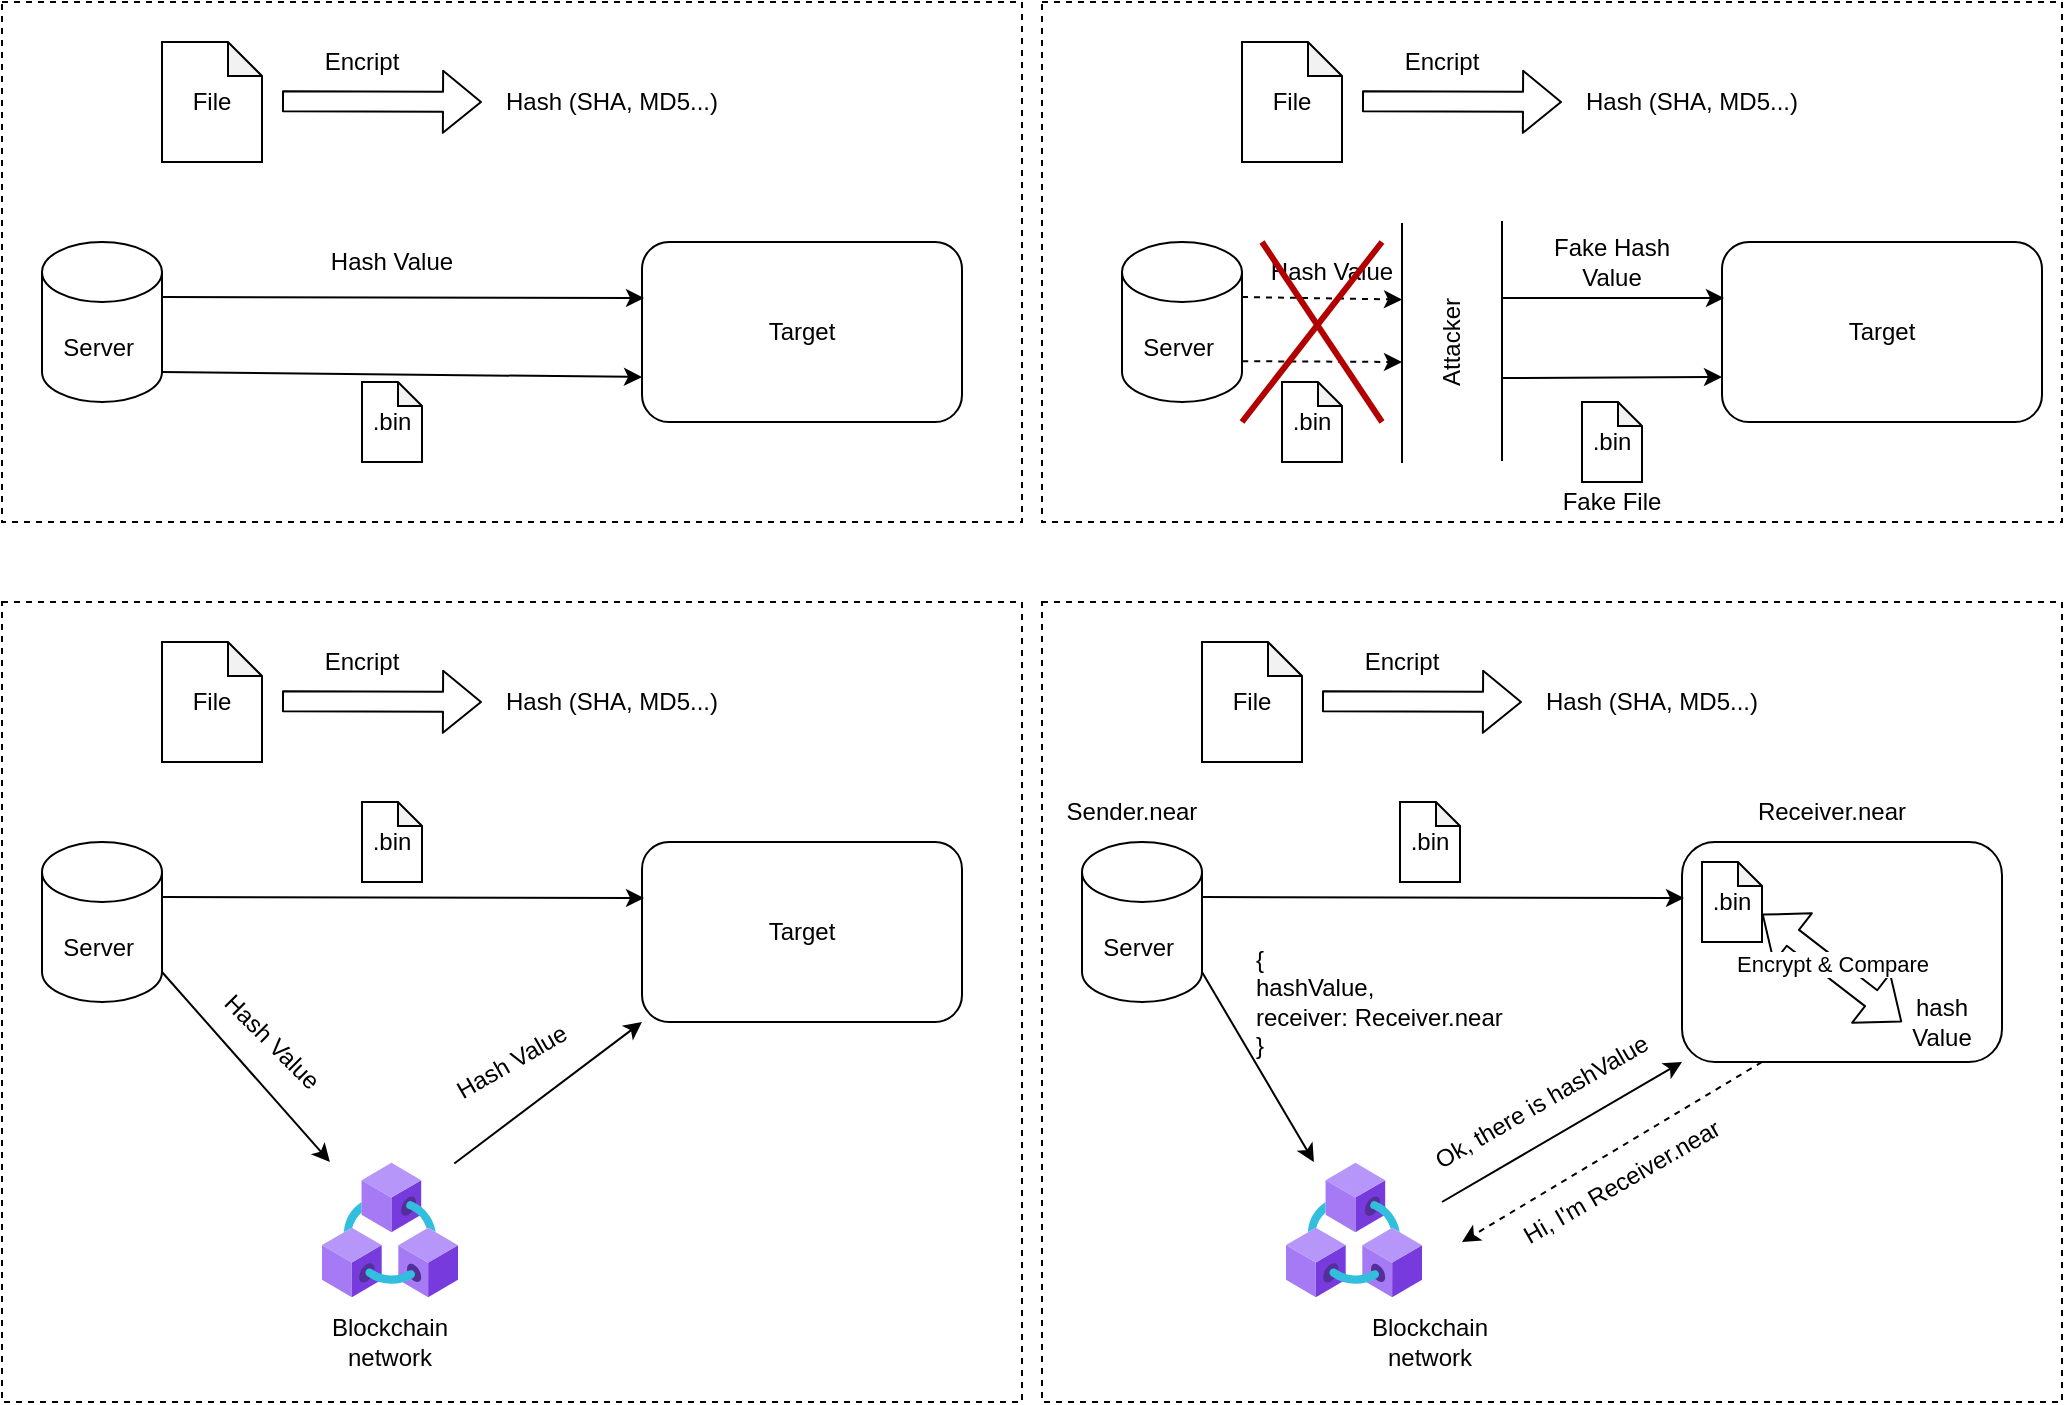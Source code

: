 <mxfile>
    <diagram id="CNYOICR5-T7-bnr1as0Z" name="Page-1">
        <mxGraphModel dx="1145" dy="658" grid="1" gridSize="10" guides="1" tooltips="1" connect="1" arrows="1" fold="1" page="1" pageScale="1" pageWidth="1100" pageHeight="850" math="0" shadow="0">
            <root>
                <mxCell id="0"/>
                <mxCell id="1" parent="0"/>
                <mxCell id="2" value="File" style="shape=note;whiteSpace=wrap;html=1;backgroundOutline=1;darkOpacity=0.05;size=17;" vertex="1" parent="1">
                    <mxGeometry x="110" y="50" width="50" height="60" as="geometry"/>
                </mxCell>
                <mxCell id="3" value="" style="shape=flexArrow;endArrow=classic;html=1;" edge="1" parent="1">
                    <mxGeometry width="50" height="50" relative="1" as="geometry">
                        <mxPoint x="170" y="79.58" as="sourcePoint"/>
                        <mxPoint x="270" y="80" as="targetPoint"/>
                    </mxGeometry>
                </mxCell>
                <mxCell id="4" value="Hash (SHA, MD5...)" style="text;html=1;strokeColor=none;fillColor=none;align=center;verticalAlign=middle;whiteSpace=wrap;rounded=0;" vertex="1" parent="1">
                    <mxGeometry x="280" y="70" width="110" height="20" as="geometry"/>
                </mxCell>
                <mxCell id="5" value="Encript" style="text;html=1;strokeColor=none;fillColor=none;align=center;verticalAlign=middle;whiteSpace=wrap;rounded=0;" vertex="1" parent="1">
                    <mxGeometry x="190" y="50" width="40" height="20" as="geometry"/>
                </mxCell>
                <mxCell id="6" value="Server&amp;nbsp;" style="shape=cylinder3;whiteSpace=wrap;html=1;boundedLbl=1;backgroundOutline=1;size=15;" vertex="1" parent="1">
                    <mxGeometry x="50" y="150" width="60" height="80" as="geometry"/>
                </mxCell>
                <mxCell id="7" value="Target" style="rounded=1;whiteSpace=wrap;html=1;" vertex="1" parent="1">
                    <mxGeometry x="350" y="150" width="160" height="90" as="geometry"/>
                </mxCell>
                <mxCell id="8" value="" style="endArrow=classic;html=1;entryX=0;entryY=0.75;entryDx=0;entryDy=0;exitX=1;exitY=1;exitDx=0;exitDy=-15;exitPerimeter=0;" edge="1" parent="1" source="6" target="7">
                    <mxGeometry width="50" height="50" relative="1" as="geometry">
                        <mxPoint x="130" y="260" as="sourcePoint"/>
                        <mxPoint x="180" y="210" as="targetPoint"/>
                    </mxGeometry>
                </mxCell>
                <mxCell id="9" value="" style="endArrow=classic;html=1;exitX=1;exitY=0;exitDx=0;exitDy=27.5;exitPerimeter=0;" edge="1" parent="1" source="6">
                    <mxGeometry width="50" height="50" relative="1" as="geometry">
                        <mxPoint x="130" y="260" as="sourcePoint"/>
                        <mxPoint x="351" y="178" as="targetPoint"/>
                    </mxGeometry>
                </mxCell>
                <mxCell id="10" value="Hash Value" style="text;html=1;strokeColor=none;fillColor=none;align=center;verticalAlign=middle;whiteSpace=wrap;rounded=0;" vertex="1" parent="1">
                    <mxGeometry x="180" y="150" width="90" height="20" as="geometry"/>
                </mxCell>
                <mxCell id="11" value=".bin" style="shape=note;whiteSpace=wrap;html=1;backgroundOutline=1;darkOpacity=0.05;size=12;" vertex="1" parent="1">
                    <mxGeometry x="210" y="220" width="30" height="40" as="geometry"/>
                </mxCell>
                <mxCell id="12" value="File" style="shape=note;whiteSpace=wrap;html=1;backgroundOutline=1;darkOpacity=0.05;size=17;" vertex="1" parent="1">
                    <mxGeometry x="110" y="350" width="50" height="60" as="geometry"/>
                </mxCell>
                <mxCell id="13" value="" style="shape=flexArrow;endArrow=classic;html=1;" edge="1" parent="1">
                    <mxGeometry width="50" height="50" relative="1" as="geometry">
                        <mxPoint x="170" y="379.58" as="sourcePoint"/>
                        <mxPoint x="270" y="380" as="targetPoint"/>
                    </mxGeometry>
                </mxCell>
                <mxCell id="14" value="Hash (SHA, MD5...)" style="text;html=1;strokeColor=none;fillColor=none;align=center;verticalAlign=middle;whiteSpace=wrap;rounded=0;" vertex="1" parent="1">
                    <mxGeometry x="280" y="370" width="110" height="20" as="geometry"/>
                </mxCell>
                <mxCell id="15" value="Encript" style="text;html=1;strokeColor=none;fillColor=none;align=center;verticalAlign=middle;whiteSpace=wrap;rounded=0;" vertex="1" parent="1">
                    <mxGeometry x="190" y="350" width="40" height="20" as="geometry"/>
                </mxCell>
                <mxCell id="16" value="Server&amp;nbsp;" style="shape=cylinder3;whiteSpace=wrap;html=1;boundedLbl=1;backgroundOutline=1;size=15;" vertex="1" parent="1">
                    <mxGeometry x="50" y="450" width="60" height="80" as="geometry"/>
                </mxCell>
                <mxCell id="17" value="Target" style="rounded=1;whiteSpace=wrap;html=1;" vertex="1" parent="1">
                    <mxGeometry x="350" y="450" width="160" height="90" as="geometry"/>
                </mxCell>
                <mxCell id="18" value="" style="endArrow=classic;html=1;exitX=1;exitY=1;exitDx=0;exitDy=-15;exitPerimeter=0;" edge="1" parent="1" source="16" target="23">
                    <mxGeometry width="50" height="50" relative="1" as="geometry">
                        <mxPoint x="130" y="560" as="sourcePoint"/>
                        <mxPoint x="180" y="510" as="targetPoint"/>
                    </mxGeometry>
                </mxCell>
                <mxCell id="19" value="" style="endArrow=classic;html=1;exitX=1;exitY=0;exitDx=0;exitDy=27.5;exitPerimeter=0;" edge="1" parent="1" source="16">
                    <mxGeometry width="50" height="50" relative="1" as="geometry">
                        <mxPoint x="130" y="560" as="sourcePoint"/>
                        <mxPoint x="351" y="478" as="targetPoint"/>
                    </mxGeometry>
                </mxCell>
                <mxCell id="21" value=".bin" style="shape=note;whiteSpace=wrap;html=1;backgroundOutline=1;darkOpacity=0.05;size=12;" vertex="1" parent="1">
                    <mxGeometry x="210" y="430" width="30" height="40" as="geometry"/>
                </mxCell>
                <mxCell id="23" value="" style="aspect=fixed;html=1;points=[];align=center;image;fontSize=12;image=img/lib/azure2/blockchain/Azure_Blockchain_Service.svg;" vertex="1" parent="1">
                    <mxGeometry x="190" y="610" width="68" height="68" as="geometry"/>
                </mxCell>
                <mxCell id="24" value="" style="endArrow=classic;html=1;exitX=0.973;exitY=0.011;exitDx=0;exitDy=0;exitPerimeter=0;entryX=0;entryY=1;entryDx=0;entryDy=0;" edge="1" parent="1" source="23" target="17">
                    <mxGeometry width="50" height="50" relative="1" as="geometry">
                        <mxPoint x="210" y="630" as="sourcePoint"/>
                        <mxPoint x="260" y="580" as="targetPoint"/>
                    </mxGeometry>
                </mxCell>
                <mxCell id="25" value="Hash Value" style="text;html=1;strokeColor=none;fillColor=none;align=center;verticalAlign=middle;whiteSpace=wrap;rounded=0;rotation=45;" vertex="1" parent="1">
                    <mxGeometry x="120" y="540" width="90" height="20" as="geometry"/>
                </mxCell>
                <mxCell id="26" value="Hash Value" style="text;html=1;strokeColor=none;fillColor=none;align=center;verticalAlign=middle;whiteSpace=wrap;rounded=0;rotation=-30;" vertex="1" parent="1">
                    <mxGeometry x="240" y="550" width="90" height="20" as="geometry"/>
                </mxCell>
                <mxCell id="27" value="Blockchain network" style="text;html=1;strokeColor=none;fillColor=none;align=center;verticalAlign=middle;whiteSpace=wrap;rounded=0;" vertex="1" parent="1">
                    <mxGeometry x="179" y="690" width="90" height="20" as="geometry"/>
                </mxCell>
                <mxCell id="28" value="" style="rounded=0;whiteSpace=wrap;html=1;fillColor=none;dashed=1;" vertex="1" parent="1">
                    <mxGeometry x="30" y="30" width="510" height="260" as="geometry"/>
                </mxCell>
                <mxCell id="29" value="" style="rounded=0;whiteSpace=wrap;html=1;fillColor=none;dashed=1;" vertex="1" parent="1">
                    <mxGeometry x="30" y="330" width="510" height="400" as="geometry"/>
                </mxCell>
                <mxCell id="30" value="File" style="shape=note;whiteSpace=wrap;html=1;backgroundOutline=1;darkOpacity=0.05;size=17;" vertex="1" parent="1">
                    <mxGeometry x="650" y="50" width="50" height="60" as="geometry"/>
                </mxCell>
                <mxCell id="31" value="" style="shape=flexArrow;endArrow=classic;html=1;" edge="1" parent="1">
                    <mxGeometry width="50" height="50" relative="1" as="geometry">
                        <mxPoint x="710" y="79.58" as="sourcePoint"/>
                        <mxPoint x="810" y="80" as="targetPoint"/>
                    </mxGeometry>
                </mxCell>
                <mxCell id="32" value="Hash (SHA, MD5...)" style="text;html=1;strokeColor=none;fillColor=none;align=center;verticalAlign=middle;whiteSpace=wrap;rounded=0;" vertex="1" parent="1">
                    <mxGeometry x="820" y="70" width="110" height="20" as="geometry"/>
                </mxCell>
                <mxCell id="33" value="Encript" style="text;html=1;strokeColor=none;fillColor=none;align=center;verticalAlign=middle;whiteSpace=wrap;rounded=0;" vertex="1" parent="1">
                    <mxGeometry x="730" y="50" width="40" height="20" as="geometry"/>
                </mxCell>
                <mxCell id="34" value="Server&amp;nbsp;" style="shape=cylinder3;whiteSpace=wrap;html=1;boundedLbl=1;backgroundOutline=1;size=15;" vertex="1" parent="1">
                    <mxGeometry x="590" y="150" width="60" height="80" as="geometry"/>
                </mxCell>
                <mxCell id="35" value="Target" style="rounded=1;whiteSpace=wrap;html=1;" vertex="1" parent="1">
                    <mxGeometry x="890" y="150" width="160" height="90" as="geometry"/>
                </mxCell>
                <mxCell id="36" value="" style="endArrow=classic;html=1;entryX=0;entryY=0.75;entryDx=0;entryDy=0;" edge="1" parent="1" target="35">
                    <mxGeometry width="50" height="50" relative="1" as="geometry">
                        <mxPoint x="780" y="218" as="sourcePoint"/>
                        <mxPoint x="720" y="210" as="targetPoint"/>
                    </mxGeometry>
                </mxCell>
                <mxCell id="37" value="" style="endArrow=classic;html=1;" edge="1" parent="1">
                    <mxGeometry width="50" height="50" relative="1" as="geometry">
                        <mxPoint x="780" y="178" as="sourcePoint"/>
                        <mxPoint x="891" y="178" as="targetPoint"/>
                    </mxGeometry>
                </mxCell>
                <mxCell id="38" value="Fake Hash Value" style="text;html=1;strokeColor=none;fillColor=none;align=center;verticalAlign=middle;whiteSpace=wrap;rounded=0;" vertex="1" parent="1">
                    <mxGeometry x="790" y="150" width="90" height="20" as="geometry"/>
                </mxCell>
                <mxCell id="39" value=".bin" style="shape=note;whiteSpace=wrap;html=1;backgroundOutline=1;darkOpacity=0.05;size=12;" vertex="1" parent="1">
                    <mxGeometry x="820" y="230" width="30" height="40" as="geometry"/>
                </mxCell>
                <mxCell id="40" value="" style="rounded=0;whiteSpace=wrap;html=1;fillColor=none;dashed=1;" vertex="1" parent="1">
                    <mxGeometry x="550" y="30" width="510" height="260" as="geometry"/>
                </mxCell>
                <mxCell id="41" value="Fake File" style="text;html=1;strokeColor=none;fillColor=none;align=center;verticalAlign=middle;whiteSpace=wrap;rounded=0;" vertex="1" parent="1">
                    <mxGeometry x="790" y="270" width="90" height="20" as="geometry"/>
                </mxCell>
                <mxCell id="42" value="Attacker" style="shape=partialRectangle;whiteSpace=wrap;html=1;left=0;right=0;fillColor=none;dashed=1;rotation=-90;dashPattern=1 1;" vertex="1" parent="1">
                    <mxGeometry x="695" y="175" width="120" height="50" as="geometry"/>
                </mxCell>
                <mxCell id="43" value="" style="endArrow=classic;html=1;entryX=0.677;entryY=0;entryDx=0;entryDy=0;entryPerimeter=0;exitX=1;exitY=0;exitDx=0;exitDy=27.5;exitPerimeter=0;dashed=1;" edge="1" parent="1" source="34" target="42">
                    <mxGeometry width="50" height="50" relative="1" as="geometry">
                        <mxPoint x="630" y="220" as="sourcePoint"/>
                        <mxPoint x="680" y="170" as="targetPoint"/>
                    </mxGeometry>
                </mxCell>
                <mxCell id="44" value="" style="endArrow=classic;html=1;dashed=1;exitX=1.002;exitY=0.745;exitDx=0;exitDy=0;exitPerimeter=0;" edge="1" parent="1" source="34">
                    <mxGeometry width="50" height="50" relative="1" as="geometry">
                        <mxPoint x="630" y="220" as="sourcePoint"/>
                        <mxPoint x="730" y="210" as="targetPoint"/>
                    </mxGeometry>
                </mxCell>
                <mxCell id="46" value="Hash Value" style="text;html=1;strokeColor=none;fillColor=none;align=center;verticalAlign=middle;whiteSpace=wrap;rounded=0;" vertex="1" parent="1">
                    <mxGeometry x="650" y="155" width="90" height="20" as="geometry"/>
                </mxCell>
                <mxCell id="47" value=".bin" style="shape=note;whiteSpace=wrap;html=1;backgroundOutline=1;darkOpacity=0.05;size=12;" vertex="1" parent="1">
                    <mxGeometry x="670" y="220" width="30" height="40" as="geometry"/>
                </mxCell>
                <mxCell id="48" value="" style="endArrow=none;html=1;fillColor=#e51400;strokeColor=#B20000;strokeWidth=3;" edge="1" parent="1">
                    <mxGeometry width="50" height="50" relative="1" as="geometry">
                        <mxPoint x="650" y="240" as="sourcePoint"/>
                        <mxPoint x="720" y="150" as="targetPoint"/>
                    </mxGeometry>
                </mxCell>
                <mxCell id="49" value="" style="endArrow=none;html=1;fillColor=#e51400;strokeColor=#B20000;strokeWidth=3;" edge="1" parent="1">
                    <mxGeometry width="50" height="50" relative="1" as="geometry">
                        <mxPoint x="720" y="240" as="sourcePoint"/>
                        <mxPoint x="660" y="150" as="targetPoint"/>
                    </mxGeometry>
                </mxCell>
                <mxCell id="50" value="File" style="shape=note;whiteSpace=wrap;html=1;backgroundOutline=1;darkOpacity=0.05;size=17;" vertex="1" parent="1">
                    <mxGeometry x="630" y="350" width="50" height="60" as="geometry"/>
                </mxCell>
                <mxCell id="51" value="" style="shape=flexArrow;endArrow=classic;html=1;" edge="1" parent="1">
                    <mxGeometry width="50" height="50" relative="1" as="geometry">
                        <mxPoint x="690" y="379.58" as="sourcePoint"/>
                        <mxPoint x="790" y="380" as="targetPoint"/>
                    </mxGeometry>
                </mxCell>
                <mxCell id="52" value="Hash (SHA, MD5...)" style="text;html=1;strokeColor=none;fillColor=none;align=center;verticalAlign=middle;whiteSpace=wrap;rounded=0;" vertex="1" parent="1">
                    <mxGeometry x="800" y="370" width="110" height="20" as="geometry"/>
                </mxCell>
                <mxCell id="53" value="Encript" style="text;html=1;strokeColor=none;fillColor=none;align=center;verticalAlign=middle;whiteSpace=wrap;rounded=0;" vertex="1" parent="1">
                    <mxGeometry x="710" y="350" width="40" height="20" as="geometry"/>
                </mxCell>
                <mxCell id="54" value="Server&amp;nbsp;" style="shape=cylinder3;whiteSpace=wrap;html=1;boundedLbl=1;backgroundOutline=1;size=15;" vertex="1" parent="1">
                    <mxGeometry x="570" y="450" width="60" height="80" as="geometry"/>
                </mxCell>
                <mxCell id="55" value="" style="rounded=1;whiteSpace=wrap;html=1;fillColor=none;" vertex="1" parent="1">
                    <mxGeometry x="870" y="450" width="160" height="110" as="geometry"/>
                </mxCell>
                <mxCell id="56" value="" style="endArrow=classic;html=1;exitX=1;exitY=1;exitDx=0;exitDy=-15;exitPerimeter=0;" edge="1" parent="1" source="54" target="59">
                    <mxGeometry width="50" height="50" relative="1" as="geometry">
                        <mxPoint x="650" y="560" as="sourcePoint"/>
                        <mxPoint x="700" y="510" as="targetPoint"/>
                    </mxGeometry>
                </mxCell>
                <mxCell id="57" value="" style="endArrow=classic;html=1;exitX=1;exitY=0;exitDx=0;exitDy=27.5;exitPerimeter=0;" edge="1" parent="1" source="54">
                    <mxGeometry width="50" height="50" relative="1" as="geometry">
                        <mxPoint x="650" y="560" as="sourcePoint"/>
                        <mxPoint x="871" y="478" as="targetPoint"/>
                    </mxGeometry>
                </mxCell>
                <mxCell id="58" value=".bin" style="shape=note;whiteSpace=wrap;html=1;backgroundOutline=1;darkOpacity=0.05;size=12;" vertex="1" parent="1">
                    <mxGeometry x="729" y="430" width="30" height="40" as="geometry"/>
                </mxCell>
                <mxCell id="59" value="" style="aspect=fixed;html=1;points=[];align=center;image;fontSize=12;image=img/lib/azure2/blockchain/Azure_Blockchain_Service.svg;" vertex="1" parent="1">
                    <mxGeometry x="672" y="610" width="68" height="68" as="geometry"/>
                </mxCell>
                <mxCell id="60" value="" style="endArrow=classic;html=1;entryX=0;entryY=1;entryDx=0;entryDy=0;" edge="1" parent="1" target="55">
                    <mxGeometry width="50" height="50" relative="1" as="geometry">
                        <mxPoint x="750" y="630" as="sourcePoint"/>
                        <mxPoint x="780" y="580" as="targetPoint"/>
                    </mxGeometry>
                </mxCell>
                <mxCell id="61" value="&lt;div&gt;&lt;span&gt;{ &lt;/span&gt;&lt;span style=&quot;white-space: pre&quot;&gt;&#9;&lt;/span&gt;&lt;/div&gt;hashValue, &lt;br&gt;receiver: Receiver.near&lt;br&gt;}" style="text;html=1;strokeColor=none;fillColor=none;align=left;verticalAlign=middle;whiteSpace=wrap;rounded=0;rotation=0;" vertex="1" parent="1">
                    <mxGeometry x="655" y="520" width="165" height="20" as="geometry"/>
                </mxCell>
                <mxCell id="63" value="Blockchain network" style="text;html=1;strokeColor=none;fillColor=none;align=center;verticalAlign=middle;whiteSpace=wrap;rounded=0;" vertex="1" parent="1">
                    <mxGeometry x="699" y="690" width="90" height="20" as="geometry"/>
                </mxCell>
                <mxCell id="64" value="" style="rounded=0;whiteSpace=wrap;html=1;fillColor=none;dashed=1;" vertex="1" parent="1">
                    <mxGeometry x="550" y="330" width="510" height="400" as="geometry"/>
                </mxCell>
                <mxCell id="65" value="Sender.near" style="text;html=1;strokeColor=none;fillColor=none;align=center;verticalAlign=middle;whiteSpace=wrap;rounded=0;dashed=1;dashPattern=1 1;" vertex="1" parent="1">
                    <mxGeometry x="550" y="425" width="90" height="20" as="geometry"/>
                </mxCell>
                <mxCell id="66" value="Receiver.near" style="text;html=1;strokeColor=none;fillColor=none;align=center;verticalAlign=middle;whiteSpace=wrap;rounded=0;dashed=1;dashPattern=1 1;" vertex="1" parent="1">
                    <mxGeometry x="900" y="425" width="90" height="20" as="geometry"/>
                </mxCell>
                <mxCell id="68" value="" style="endArrow=classic;html=1;strokeWidth=1;dashed=1;exitX=0.25;exitY=1;exitDx=0;exitDy=0;" edge="1" parent="1" source="55">
                    <mxGeometry width="50" height="50" relative="1" as="geometry">
                        <mxPoint x="860" y="640" as="sourcePoint"/>
                        <mxPoint x="760" y="650" as="targetPoint"/>
                    </mxGeometry>
                </mxCell>
                <mxCell id="69" value="Hi, I'm Receiver.near" style="text;html=1;strokeColor=none;fillColor=none;align=center;verticalAlign=middle;whiteSpace=wrap;rounded=0;dashed=1;dashPattern=1 1;rotation=-30;" vertex="1" parent="1">
                    <mxGeometry x="780" y="610" width="120" height="20" as="geometry"/>
                </mxCell>
                <mxCell id="70" value="Ok, there is hashValue" style="text;html=1;strokeColor=none;fillColor=none;align=center;verticalAlign=middle;whiteSpace=wrap;rounded=0;dashed=1;dashPattern=1 1;rotation=-30;" vertex="1" parent="1">
                    <mxGeometry x="720" y="570" width="160" height="20" as="geometry"/>
                </mxCell>
                <mxCell id="71" value=".bin" style="shape=note;whiteSpace=wrap;html=1;backgroundOutline=1;darkOpacity=0.05;size=12;" vertex="1" parent="1">
                    <mxGeometry x="880" y="460" width="30" height="40" as="geometry"/>
                </mxCell>
                <mxCell id="72" value="hash Value" style="text;html=1;strokeColor=none;fillColor=none;align=center;verticalAlign=middle;whiteSpace=wrap;rounded=0;dashed=1;dashPattern=1 1;" vertex="1" parent="1">
                    <mxGeometry x="980" y="520" width="40" height="40" as="geometry"/>
                </mxCell>
                <mxCell id="73" value="" style="shape=flexArrow;endArrow=classic;startArrow=classic;html=1;strokeWidth=1;entryX=0;entryY=0.5;entryDx=0;entryDy=0;exitX=0;exitY=0;exitDx=30;exitDy=26;exitPerimeter=0;" edge="1" parent="1" source="71" target="72">
                    <mxGeometry width="100" height="100" relative="1" as="geometry">
                        <mxPoint x="750" y="570" as="sourcePoint"/>
                        <mxPoint x="870" y="460" as="targetPoint"/>
                    </mxGeometry>
                </mxCell>
                <mxCell id="74" value="Encrypt &amp;amp; Compare" style="edgeLabel;html=1;align=center;verticalAlign=middle;resizable=0;points=[];" vertex="1" connectable="0" parent="73">
                    <mxGeometry x="0.183" y="-3" relative="1" as="geometry">
                        <mxPoint x="-5" y="-10" as="offset"/>
                    </mxGeometry>
                </mxCell>
            </root>
        </mxGraphModel>
    </diagram>
</mxfile>